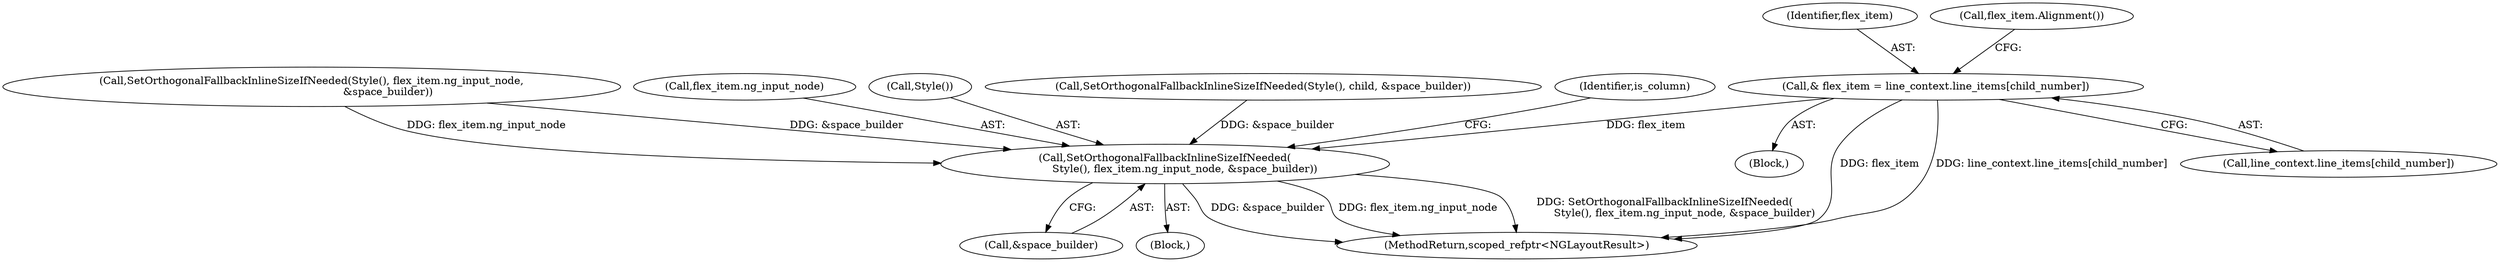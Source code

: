 digraph "0_Chrome_69ec52bd0b32622770a25952386596ccb4ad6434@array" {
"1000545" [label="(Call,& flex_item = line_context.line_items[child_number])"];
"1000563" [label="(Call,SetOrthogonalFallbackInlineSizeIfNeeded(\n            Style(), flex_item.ng_input_node, &space_builder))"];
"1000556" [label="(Block,)"];
"1000383" [label="(Call,SetOrthogonalFallbackInlineSizeIfNeeded(Style(), flex_item.ng_input_node,\n                                              &space_builder))"];
"1000545" [label="(Call,& flex_item = line_context.line_items[child_number])"];
"1000543" [label="(Block,)"];
"1000565" [label="(Call,flex_item.ng_input_node)"];
"1000610" [label="(MethodReturn,scoped_refptr<NGLayoutResult>)"];
"1000564" [label="(Call,Style())"];
"1000177" [label="(Call,SetOrthogonalFallbackInlineSizeIfNeeded(Style(), child, &space_builder))"];
"1000572" [label="(Identifier,is_column)"];
"1000546" [label="(Identifier,flex_item)"];
"1000563" [label="(Call,SetOrthogonalFallbackInlineSizeIfNeeded(\n            Style(), flex_item.ng_input_node, &space_builder))"];
"1000547" [label="(Call,line_context.line_items[child_number])"];
"1000554" [label="(Call,flex_item.Alignment())"];
"1000568" [label="(Call,&space_builder)"];
"1000545" -> "1000543"  [label="AST: "];
"1000545" -> "1000547"  [label="CFG: "];
"1000546" -> "1000545"  [label="AST: "];
"1000547" -> "1000545"  [label="AST: "];
"1000554" -> "1000545"  [label="CFG: "];
"1000545" -> "1000610"  [label="DDG: flex_item"];
"1000545" -> "1000610"  [label="DDG: line_context.line_items[child_number]"];
"1000545" -> "1000563"  [label="DDG: flex_item"];
"1000563" -> "1000556"  [label="AST: "];
"1000563" -> "1000568"  [label="CFG: "];
"1000564" -> "1000563"  [label="AST: "];
"1000565" -> "1000563"  [label="AST: "];
"1000568" -> "1000563"  [label="AST: "];
"1000572" -> "1000563"  [label="CFG: "];
"1000563" -> "1000610"  [label="DDG: SetOrthogonalFallbackInlineSizeIfNeeded(\n            Style(), flex_item.ng_input_node, &space_builder)"];
"1000563" -> "1000610"  [label="DDG: &space_builder"];
"1000563" -> "1000610"  [label="DDG: flex_item.ng_input_node"];
"1000383" -> "1000563"  [label="DDG: flex_item.ng_input_node"];
"1000383" -> "1000563"  [label="DDG: &space_builder"];
"1000177" -> "1000563"  [label="DDG: &space_builder"];
}
